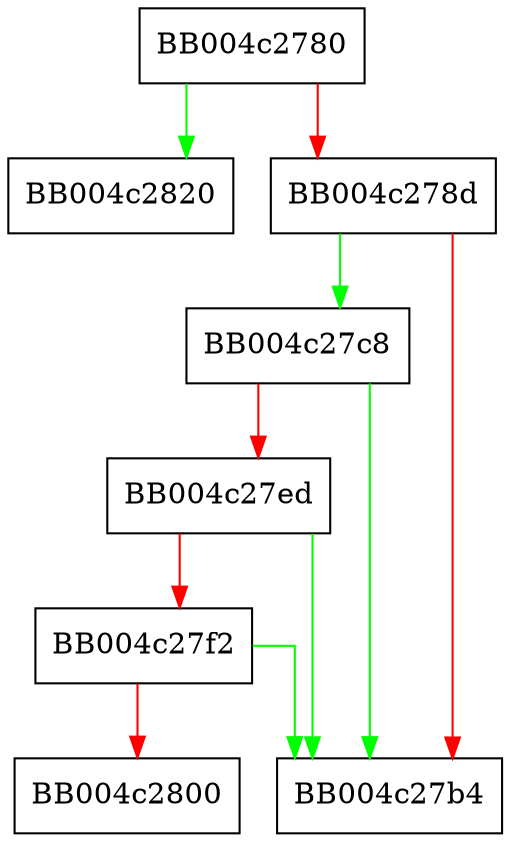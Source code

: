 digraph ossl_quic_wire_decode_frame_data_blocked {
  node [shape="box"];
  graph [splines=ortho];
  BB004c2780 -> BB004c2820 [color="green"];
  BB004c2780 -> BB004c278d [color="red"];
  BB004c278d -> BB004c27c8 [color="green"];
  BB004c278d -> BB004c27b4 [color="red"];
  BB004c27c8 -> BB004c27b4 [color="green"];
  BB004c27c8 -> BB004c27ed [color="red"];
  BB004c27ed -> BB004c27b4 [color="green"];
  BB004c27ed -> BB004c27f2 [color="red"];
  BB004c27f2 -> BB004c27b4 [color="green"];
  BB004c27f2 -> BB004c2800 [color="red"];
}